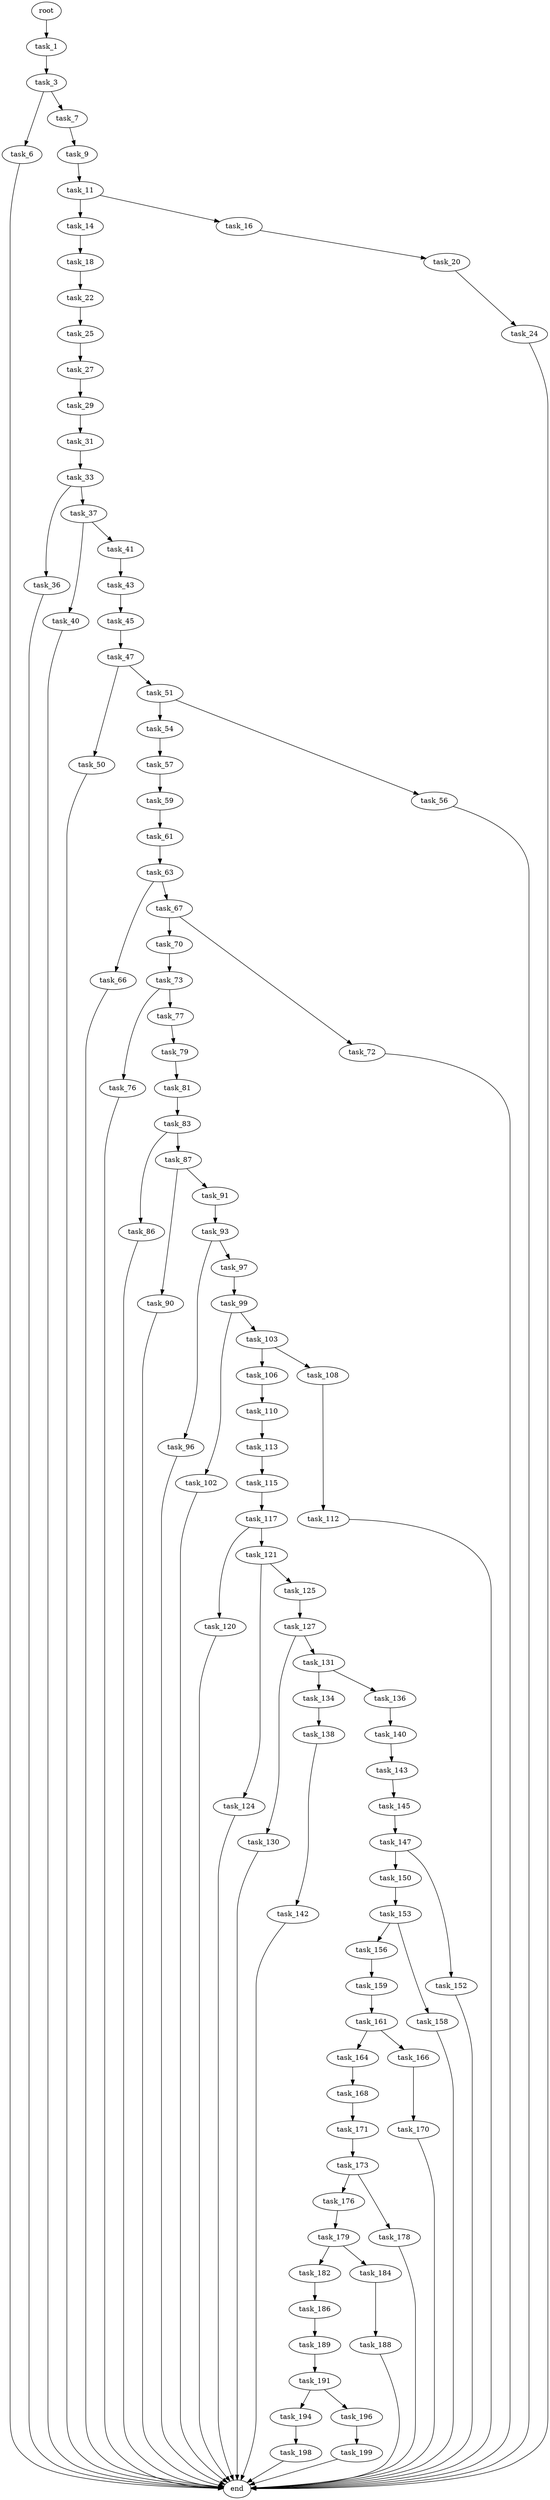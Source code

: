 digraph G {
  root [size="0.000000"];
  task_1 [size="35465565699.000000"];
  task_3 [size="231928233984.000000"];
  task_6 [size="231928233984.000000"];
  task_7 [size="25389167131.000000"];
  end [size="0.000000"];
  task_9 [size="21075376574.000000"];
  task_11 [size="259423835751.000000"];
  task_14 [size="101116697765.000000"];
  task_16 [size="13634725831.000000"];
  task_18 [size="28623829686.000000"];
  task_20 [size="231928233984.000000"];
  task_22 [size="173329770683.000000"];
  task_24 [size="32936324350.000000"];
  task_25 [size="1693427989.000000"];
  task_27 [size="603409878841.000000"];
  task_29 [size="7792647464.000000"];
  task_31 [size="134217728000.000000"];
  task_33 [size="782757789696.000000"];
  task_36 [size="273011299354.000000"];
  task_37 [size="772152110288.000000"];
  task_40 [size="231928233984.000000"];
  task_41 [size="3523466108.000000"];
  task_43 [size="1084509026402.000000"];
  task_45 [size="203676792638.000000"];
  task_47 [size="17694421481.000000"];
  task_50 [size="1531500881.000000"];
  task_51 [size="496300980114.000000"];
  task_54 [size="11635789148.000000"];
  task_56 [size="1073741824000.000000"];
  task_57 [size="47441768375.000000"];
  task_59 [size="267977024361.000000"];
  task_61 [size="34371100297.000000"];
  task_63 [size="2046996547.000000"];
  task_66 [size="858494219.000000"];
  task_67 [size="3587820081.000000"];
  task_70 [size="8589934592.000000"];
  task_72 [size="134217728000.000000"];
  task_73 [size="3455763870.000000"];
  task_76 [size="7398977965.000000"];
  task_77 [size="368293445632.000000"];
  task_79 [size="41568925033.000000"];
  task_81 [size="4016847801.000000"];
  task_83 [size="278310971212.000000"];
  task_86 [size="97895051403.000000"];
  task_87 [size="33138054324.000000"];
  task_90 [size="17294891868.000000"];
  task_91 [size="921462093533.000000"];
  task_93 [size="21906952120.000000"];
  task_96 [size="8409124967.000000"];
  task_97 [size="231928233984.000000"];
  task_99 [size="391009410775.000000"];
  task_102 [size="10775432994.000000"];
  task_103 [size="12766586663.000000"];
  task_106 [size="8240966864.000000"];
  task_108 [size="932737109499.000000"];
  task_110 [size="15607797594.000000"];
  task_112 [size="8589934592.000000"];
  task_113 [size="8589934592.000000"];
  task_115 [size="7005186694.000000"];
  task_117 [size="10271804293.000000"];
  task_120 [size="5723661386.000000"];
  task_121 [size="2861148515.000000"];
  task_124 [size="28991029248.000000"];
  task_125 [size="134217728000.000000"];
  task_127 [size="18598747839.000000"];
  task_130 [size="157039560440.000000"];
  task_131 [size="314025748561.000000"];
  task_134 [size="331661213980.000000"];
  task_136 [size="465604438312.000000"];
  task_138 [size="21752941273.000000"];
  task_140 [size="83967039694.000000"];
  task_142 [size="549755813888.000000"];
  task_143 [size="17656269122.000000"];
  task_145 [size="266011324956.000000"];
  task_147 [size="231928233984.000000"];
  task_150 [size="134217728000.000000"];
  task_152 [size="999326741687.000000"];
  task_153 [size="86721110892.000000"];
  task_156 [size="368293445632.000000"];
  task_158 [size="368293445632.000000"];
  task_159 [size="33970429977.000000"];
  task_161 [size="19819867414.000000"];
  task_164 [size="403073894236.000000"];
  task_166 [size="5884609748.000000"];
  task_168 [size="32639150885.000000"];
  task_170 [size="70066607520.000000"];
  task_171 [size="2633431130.000000"];
  task_173 [size="3862895812.000000"];
  task_176 [size="782757789696.000000"];
  task_178 [size="9968437437.000000"];
  task_179 [size="28991029248.000000"];
  task_182 [size="684433514960.000000"];
  task_184 [size="461421420.000000"];
  task_186 [size="3659142358.000000"];
  task_188 [size="209592472663.000000"];
  task_189 [size="107602346201.000000"];
  task_191 [size="163833664279.000000"];
  task_194 [size="5311763510.000000"];
  task_196 [size="134217728000.000000"];
  task_198 [size="8589934592.000000"];
  task_199 [size="31265844981.000000"];

  root -> task_1 [size="1.000000"];
  task_1 -> task_3 [size="33554432.000000"];
  task_3 -> task_6 [size="301989888.000000"];
  task_3 -> task_7 [size="301989888.000000"];
  task_6 -> end [size="1.000000"];
  task_7 -> task_9 [size="838860800.000000"];
  task_9 -> task_11 [size="679477248.000000"];
  task_11 -> task_14 [size="301989888.000000"];
  task_11 -> task_16 [size="301989888.000000"];
  task_14 -> task_18 [size="209715200.000000"];
  task_16 -> task_20 [size="301989888.000000"];
  task_18 -> task_22 [size="536870912.000000"];
  task_20 -> task_24 [size="301989888.000000"];
  task_22 -> task_25 [size="411041792.000000"];
  task_24 -> end [size="1.000000"];
  task_25 -> task_27 [size="75497472.000000"];
  task_27 -> task_29 [size="679477248.000000"];
  task_29 -> task_31 [size="679477248.000000"];
  task_31 -> task_33 [size="209715200.000000"];
  task_33 -> task_36 [size="679477248.000000"];
  task_33 -> task_37 [size="679477248.000000"];
  task_36 -> end [size="1.000000"];
  task_37 -> task_40 [size="536870912.000000"];
  task_37 -> task_41 [size="536870912.000000"];
  task_40 -> end [size="1.000000"];
  task_41 -> task_43 [size="134217728.000000"];
  task_43 -> task_45 [size="838860800.000000"];
  task_45 -> task_47 [size="209715200.000000"];
  task_47 -> task_50 [size="301989888.000000"];
  task_47 -> task_51 [size="301989888.000000"];
  task_50 -> end [size="1.000000"];
  task_51 -> task_54 [size="411041792.000000"];
  task_51 -> task_56 [size="411041792.000000"];
  task_54 -> task_57 [size="536870912.000000"];
  task_56 -> end [size="1.000000"];
  task_57 -> task_59 [size="838860800.000000"];
  task_59 -> task_61 [size="411041792.000000"];
  task_61 -> task_63 [size="838860800.000000"];
  task_63 -> task_66 [size="134217728.000000"];
  task_63 -> task_67 [size="134217728.000000"];
  task_66 -> end [size="1.000000"];
  task_67 -> task_70 [size="75497472.000000"];
  task_67 -> task_72 [size="75497472.000000"];
  task_70 -> task_73 [size="33554432.000000"];
  task_72 -> end [size="1.000000"];
  task_73 -> task_76 [size="75497472.000000"];
  task_73 -> task_77 [size="75497472.000000"];
  task_76 -> end [size="1.000000"];
  task_77 -> task_79 [size="411041792.000000"];
  task_79 -> task_81 [size="75497472.000000"];
  task_81 -> task_83 [size="301989888.000000"];
  task_83 -> task_86 [size="838860800.000000"];
  task_83 -> task_87 [size="838860800.000000"];
  task_86 -> end [size="1.000000"];
  task_87 -> task_90 [size="536870912.000000"];
  task_87 -> task_91 [size="536870912.000000"];
  task_90 -> end [size="1.000000"];
  task_91 -> task_93 [size="679477248.000000"];
  task_93 -> task_96 [size="411041792.000000"];
  task_93 -> task_97 [size="411041792.000000"];
  task_96 -> end [size="1.000000"];
  task_97 -> task_99 [size="301989888.000000"];
  task_99 -> task_102 [size="679477248.000000"];
  task_99 -> task_103 [size="679477248.000000"];
  task_102 -> end [size="1.000000"];
  task_103 -> task_106 [size="209715200.000000"];
  task_103 -> task_108 [size="209715200.000000"];
  task_106 -> task_110 [size="536870912.000000"];
  task_108 -> task_112 [size="838860800.000000"];
  task_110 -> task_113 [size="411041792.000000"];
  task_112 -> end [size="1.000000"];
  task_113 -> task_115 [size="33554432.000000"];
  task_115 -> task_117 [size="33554432.000000"];
  task_117 -> task_120 [size="411041792.000000"];
  task_117 -> task_121 [size="411041792.000000"];
  task_120 -> end [size="1.000000"];
  task_121 -> task_124 [size="134217728.000000"];
  task_121 -> task_125 [size="134217728.000000"];
  task_124 -> end [size="1.000000"];
  task_125 -> task_127 [size="209715200.000000"];
  task_127 -> task_130 [size="301989888.000000"];
  task_127 -> task_131 [size="301989888.000000"];
  task_130 -> end [size="1.000000"];
  task_131 -> task_134 [size="301989888.000000"];
  task_131 -> task_136 [size="301989888.000000"];
  task_134 -> task_138 [size="301989888.000000"];
  task_136 -> task_140 [size="536870912.000000"];
  task_138 -> task_142 [size="679477248.000000"];
  task_140 -> task_143 [size="75497472.000000"];
  task_142 -> end [size="1.000000"];
  task_143 -> task_145 [size="301989888.000000"];
  task_145 -> task_147 [size="536870912.000000"];
  task_147 -> task_150 [size="301989888.000000"];
  task_147 -> task_152 [size="301989888.000000"];
  task_150 -> task_153 [size="209715200.000000"];
  task_152 -> end [size="1.000000"];
  task_153 -> task_156 [size="134217728.000000"];
  task_153 -> task_158 [size="134217728.000000"];
  task_156 -> task_159 [size="411041792.000000"];
  task_158 -> end [size="1.000000"];
  task_159 -> task_161 [size="679477248.000000"];
  task_161 -> task_164 [size="536870912.000000"];
  task_161 -> task_166 [size="536870912.000000"];
  task_164 -> task_168 [size="536870912.000000"];
  task_166 -> task_170 [size="209715200.000000"];
  task_168 -> task_171 [size="679477248.000000"];
  task_170 -> end [size="1.000000"];
  task_171 -> task_173 [size="209715200.000000"];
  task_173 -> task_176 [size="75497472.000000"];
  task_173 -> task_178 [size="75497472.000000"];
  task_176 -> task_179 [size="679477248.000000"];
  task_178 -> end [size="1.000000"];
  task_179 -> task_182 [size="75497472.000000"];
  task_179 -> task_184 [size="75497472.000000"];
  task_182 -> task_186 [size="536870912.000000"];
  task_184 -> task_188 [size="33554432.000000"];
  task_186 -> task_189 [size="134217728.000000"];
  task_188 -> end [size="1.000000"];
  task_189 -> task_191 [size="75497472.000000"];
  task_191 -> task_194 [size="411041792.000000"];
  task_191 -> task_196 [size="411041792.000000"];
  task_194 -> task_198 [size="134217728.000000"];
  task_196 -> task_199 [size="209715200.000000"];
  task_198 -> end [size="1.000000"];
  task_199 -> end [size="1.000000"];
}
